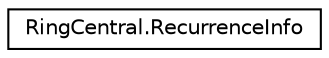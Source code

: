 digraph "Graphical Class Hierarchy"
{
 // LATEX_PDF_SIZE
  edge [fontname="Helvetica",fontsize="10",labelfontname="Helvetica",labelfontsize="10"];
  node [fontname="Helvetica",fontsize="10",shape=record];
  rankdir="LR";
  Node0 [label="RingCentral.RecurrenceInfo",height=0.2,width=0.4,color="black", fillcolor="white", style="filled",URL="$classRingCentral_1_1RecurrenceInfo.html",tooltip=" "];
}
